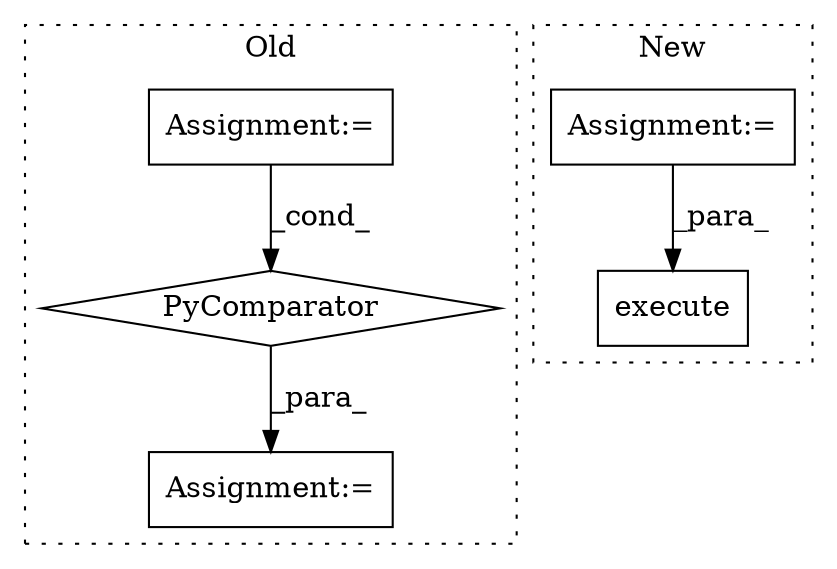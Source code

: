 digraph G {
subgraph cluster0 {
1 [label="PyComparator" a="113" s="1457" l="35" shape="diamond"];
3 [label="Assignment:=" a="7" s="1457" l="35" shape="box"];
4 [label="Assignment:=" a="7" s="1694" l="2" shape="box"];
label = "Old";
style="dotted";
}
subgraph cluster1 {
2 [label="execute" a="32" s="1727,1787" l="8,1" shape="box"];
5 [label="Assignment:=" a="7" s="1210" l="1" shape="box"];
label = "New";
style="dotted";
}
1 -> 4 [label="_para_"];
3 -> 1 [label="_cond_"];
5 -> 2 [label="_para_"];
}